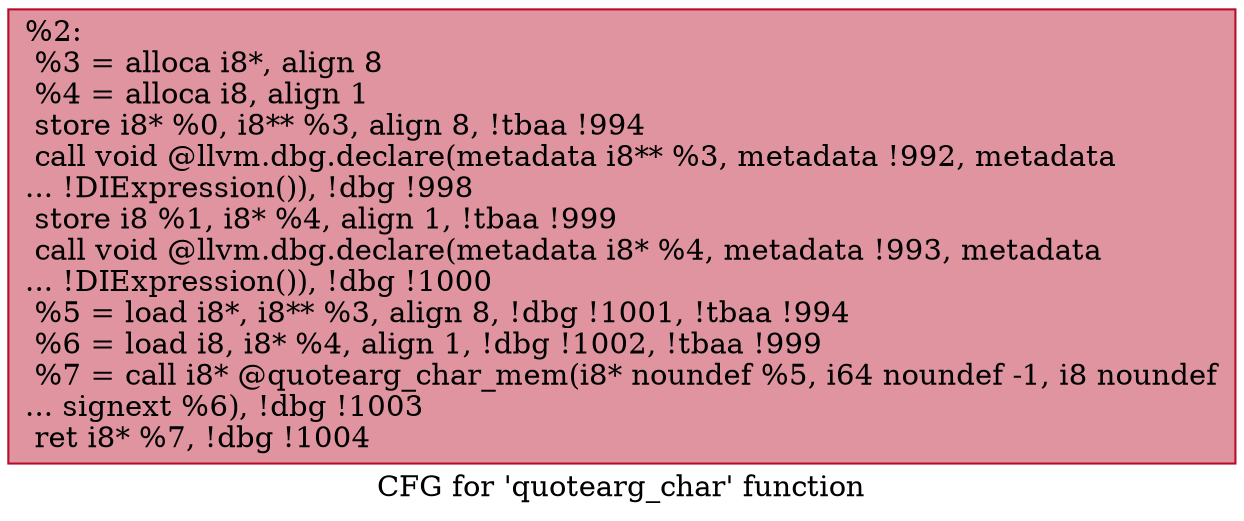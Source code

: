 digraph "CFG for 'quotearg_char' function" {
	label="CFG for 'quotearg_char' function";

	Node0x1305af0 [shape=record,color="#b70d28ff", style=filled, fillcolor="#b70d2870",label="{%2:\l  %3 = alloca i8*, align 8\l  %4 = alloca i8, align 1\l  store i8* %0, i8** %3, align 8, !tbaa !994\l  call void @llvm.dbg.declare(metadata i8** %3, metadata !992, metadata\l... !DIExpression()), !dbg !998\l  store i8 %1, i8* %4, align 1, !tbaa !999\l  call void @llvm.dbg.declare(metadata i8* %4, metadata !993, metadata\l... !DIExpression()), !dbg !1000\l  %5 = load i8*, i8** %3, align 8, !dbg !1001, !tbaa !994\l  %6 = load i8, i8* %4, align 1, !dbg !1002, !tbaa !999\l  %7 = call i8* @quotearg_char_mem(i8* noundef %5, i64 noundef -1, i8 noundef\l... signext %6), !dbg !1003\l  ret i8* %7, !dbg !1004\l}"];
}
